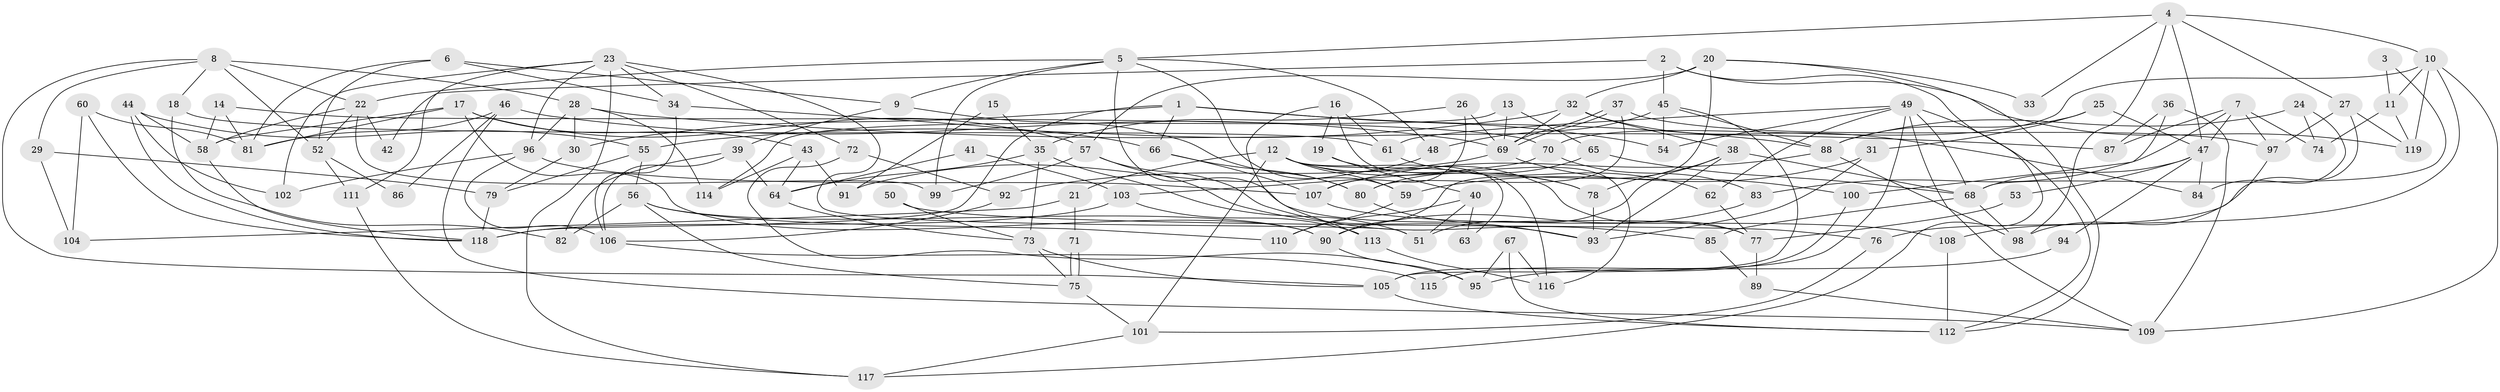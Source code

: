 // coarse degree distribution, {8: 0.24324324324324326, 4: 0.16216216216216217, 7: 0.16216216216216217, 5: 0.13513513513513514, 6: 0.21621621621621623, 10: 0.05405405405405406, 11: 0.02702702702702703}
// Generated by graph-tools (version 1.1) at 2025/37/03/04/25 23:37:10]
// undirected, 119 vertices, 238 edges
graph export_dot {
  node [color=gray90,style=filled];
  1;
  2;
  3;
  4;
  5;
  6;
  7;
  8;
  9;
  10;
  11;
  12;
  13;
  14;
  15;
  16;
  17;
  18;
  19;
  20;
  21;
  22;
  23;
  24;
  25;
  26;
  27;
  28;
  29;
  30;
  31;
  32;
  33;
  34;
  35;
  36;
  37;
  38;
  39;
  40;
  41;
  42;
  43;
  44;
  45;
  46;
  47;
  48;
  49;
  50;
  51;
  52;
  53;
  54;
  55;
  56;
  57;
  58;
  59;
  60;
  61;
  62;
  63;
  64;
  65;
  66;
  67;
  68;
  69;
  70;
  71;
  72;
  73;
  74;
  75;
  76;
  77;
  78;
  79;
  80;
  81;
  82;
  83;
  84;
  85;
  86;
  87;
  88;
  89;
  90;
  91;
  92;
  93;
  94;
  95;
  96;
  97;
  98;
  99;
  100;
  101;
  102;
  103;
  104;
  105;
  106;
  107;
  108;
  109;
  110;
  111;
  112;
  113;
  114;
  115;
  116;
  117;
  118;
  119;
  1 -- 66;
  1 -- 54;
  1 -- 30;
  1 -- 88;
  1 -- 118;
  2 -- 119;
  2 -- 45;
  2 -- 42;
  2 -- 117;
  3 -- 68;
  3 -- 11;
  4 -- 10;
  4 -- 98;
  4 -- 5;
  4 -- 27;
  4 -- 33;
  4 -- 47;
  5 -- 59;
  5 -- 9;
  5 -- 22;
  5 -- 48;
  5 -- 77;
  5 -- 99;
  6 -- 34;
  6 -- 81;
  6 -- 9;
  6 -- 52;
  7 -- 47;
  7 -- 97;
  7 -- 74;
  7 -- 83;
  7 -- 87;
  8 -- 22;
  8 -- 18;
  8 -- 28;
  8 -- 29;
  8 -- 52;
  8 -- 105;
  9 -- 39;
  9 -- 80;
  10 -- 11;
  10 -- 108;
  10 -- 70;
  10 -- 109;
  10 -- 119;
  11 -- 74;
  11 -- 119;
  12 -- 77;
  12 -- 101;
  12 -- 21;
  12 -- 59;
  12 -- 63;
  12 -- 78;
  12 -- 116;
  13 -- 65;
  13 -- 69;
  13 -- 114;
  14 -- 70;
  14 -- 58;
  14 -- 81;
  15 -- 35;
  15 -- 91;
  16 -- 116;
  16 -- 113;
  16 -- 19;
  16 -- 61;
  17 -- 57;
  17 -- 58;
  17 -- 43;
  17 -- 81;
  17 -- 90;
  18 -- 61;
  18 -- 82;
  19 -- 78;
  19 -- 40;
  20 -- 32;
  20 -- 90;
  20 -- 33;
  20 -- 57;
  20 -- 112;
  21 -- 104;
  21 -- 71;
  22 -- 52;
  22 -- 42;
  22 -- 58;
  22 -- 99;
  23 -- 117;
  23 -- 51;
  23 -- 34;
  23 -- 72;
  23 -- 96;
  23 -- 102;
  23 -- 111;
  24 -- 88;
  24 -- 84;
  24 -- 74;
  25 -- 47;
  25 -- 88;
  25 -- 31;
  26 -- 69;
  26 -- 107;
  26 -- 35;
  27 -- 97;
  27 -- 76;
  27 -- 119;
  28 -- 30;
  28 -- 87;
  28 -- 96;
  28 -- 114;
  29 -- 79;
  29 -- 104;
  30 -- 79;
  31 -- 93;
  31 -- 59;
  32 -- 69;
  32 -- 38;
  32 -- 55;
  32 -- 84;
  34 -- 106;
  34 -- 66;
  35 -- 64;
  35 -- 51;
  35 -- 73;
  36 -- 87;
  36 -- 109;
  36 -- 100;
  37 -- 69;
  37 -- 69;
  37 -- 80;
  37 -- 97;
  38 -- 51;
  38 -- 78;
  38 -- 68;
  38 -- 93;
  39 -- 64;
  39 -- 82;
  39 -- 106;
  40 -- 110;
  40 -- 51;
  40 -- 63;
  41 -- 103;
  41 -- 64;
  43 -- 114;
  43 -- 64;
  43 -- 91;
  44 -- 118;
  44 -- 102;
  44 -- 55;
  44 -- 58;
  45 -- 105;
  45 -- 88;
  45 -- 48;
  45 -- 54;
  46 -- 81;
  46 -- 109;
  46 -- 69;
  46 -- 86;
  47 -- 68;
  47 -- 53;
  47 -- 84;
  47 -- 94;
  48 -- 91;
  49 -- 62;
  49 -- 112;
  49 -- 54;
  49 -- 61;
  49 -- 68;
  49 -- 109;
  49 -- 115;
  50 -- 73;
  50 -- 76;
  52 -- 86;
  52 -- 111;
  53 -- 77;
  55 -- 56;
  55 -- 79;
  56 -- 75;
  56 -- 82;
  56 -- 90;
  56 -- 110;
  57 -- 99;
  57 -- 85;
  57 -- 93;
  58 -- 118;
  59 -- 110;
  60 -- 81;
  60 -- 118;
  60 -- 104;
  61 -- 62;
  62 -- 77;
  64 -- 73;
  65 -- 68;
  65 -- 80;
  66 -- 80;
  66 -- 107;
  67 -- 112;
  67 -- 95;
  67 -- 116;
  68 -- 85;
  68 -- 98;
  69 -- 92;
  69 -- 100;
  70 -- 83;
  70 -- 103;
  71 -- 75;
  71 -- 75;
  72 -- 92;
  72 -- 95;
  73 -- 105;
  73 -- 75;
  75 -- 101;
  76 -- 101;
  77 -- 89;
  78 -- 93;
  79 -- 118;
  80 -- 93;
  83 -- 90;
  85 -- 89;
  88 -- 107;
  88 -- 98;
  89 -- 109;
  90 -- 95;
  92 -- 106;
  94 -- 95;
  96 -- 102;
  96 -- 106;
  96 -- 107;
  97 -- 98;
  100 -- 105;
  101 -- 117;
  103 -- 118;
  103 -- 113;
  105 -- 112;
  106 -- 115;
  107 -- 108;
  108 -- 112;
  111 -- 117;
  113 -- 116;
}
